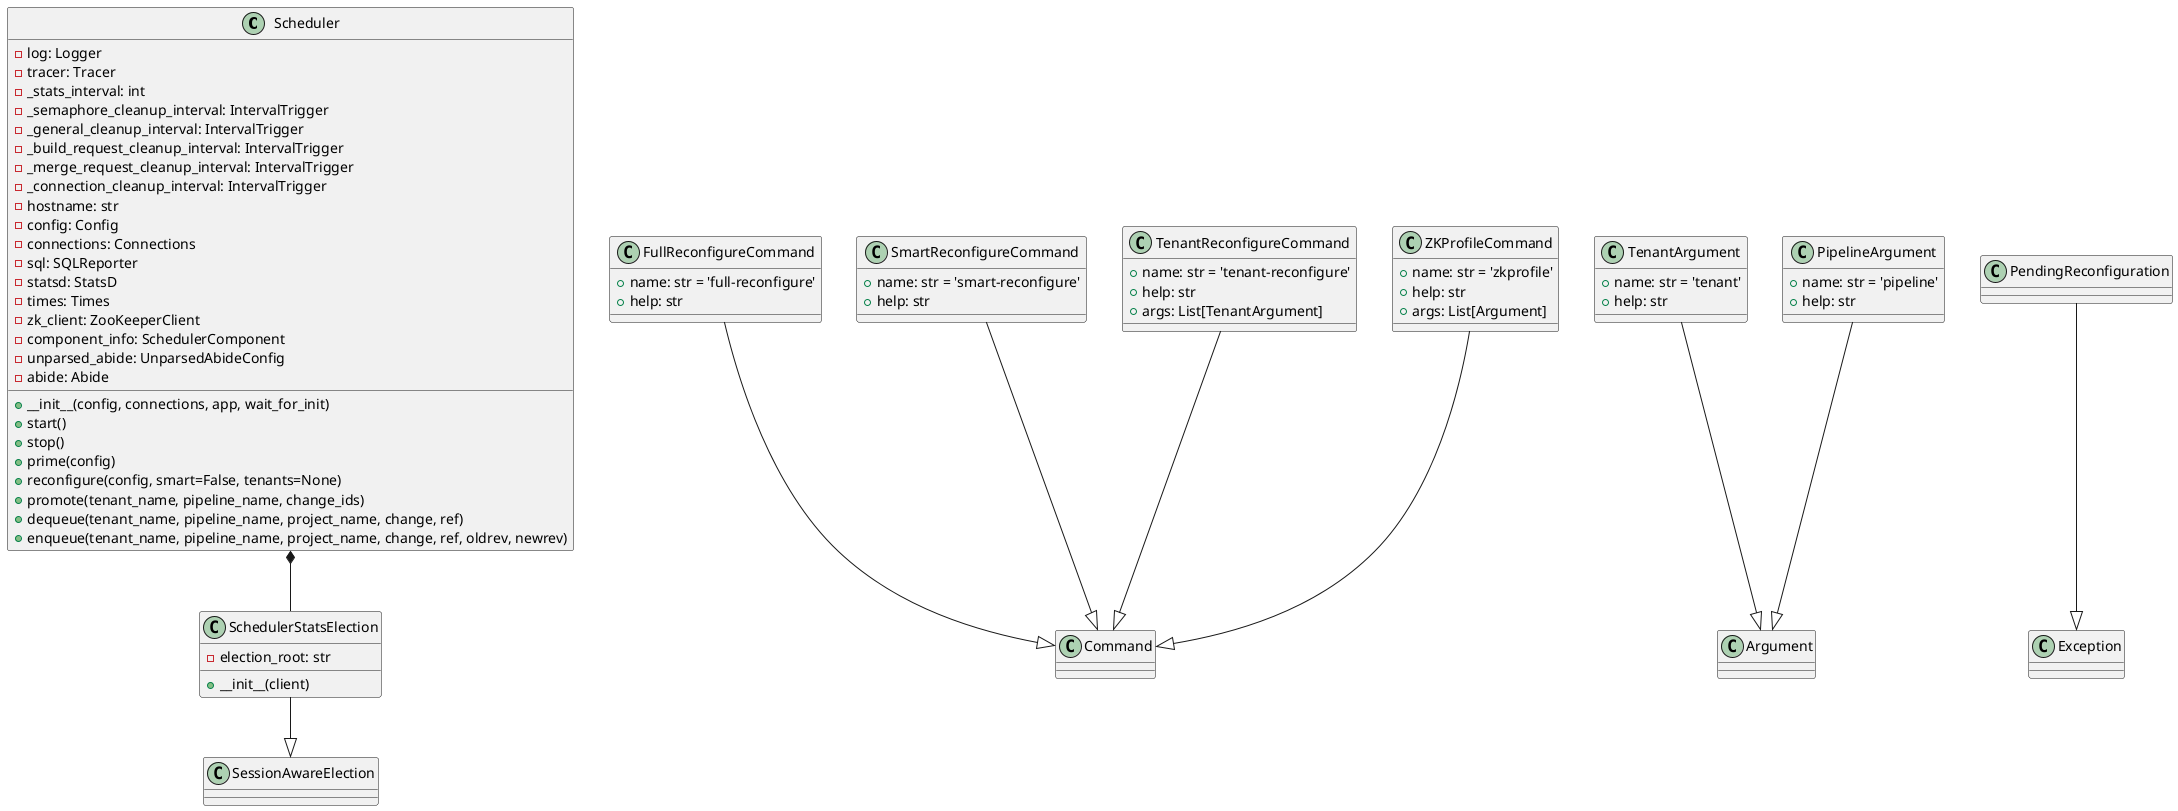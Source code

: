 @startuml

class Scheduler {
  - log: Logger
  - tracer: Tracer
  - _stats_interval: int
  - _semaphore_cleanup_interval: IntervalTrigger
  - _general_cleanup_interval: IntervalTrigger
  - _build_request_cleanup_interval: IntervalTrigger
  - _merge_request_cleanup_interval: IntervalTrigger
  - _connection_cleanup_interval: IntervalTrigger
  - hostname: str
  - config: Config
  - connections: Connections
  - sql: SQLReporter
  - statsd: StatsD
  - times: Times
  - zk_client: ZooKeeperClient
  - component_info: SchedulerComponent
  - unparsed_abide: UnparsedAbideConfig
  - abide: Abide
  + __init__(config, connections, app, wait_for_init)
  + start()
  + stop()
  + prime(config)
  + reconfigure(config, smart=False, tenants=None)
  + promote(tenant_name, pipeline_name, change_ids)
  + dequeue(tenant_name, pipeline_name, project_name, change, ref)
  + enqueue(tenant_name, pipeline_name, project_name, change, ref, oldrev, newrev)
}

class SchedulerStatsElection {
  - election_root: str
  + __init__(client)
}

class FullReconfigureCommand {
  + name: str = 'full-reconfigure'
  + help: str
}

class SmartReconfigureCommand {
  + name: str = 'smart-reconfigure' 
  + help: str
}

class TenantReconfigureCommand {
  + name: str = 'tenant-reconfigure'
  + help: str
  + args: List[TenantArgument]
}

class ZKProfileCommand {
  + name: str = 'zkprofile'
  + help: str
  + args: List[Argument]
}

class TenantArgument {
  + name: str = 'tenant'
  + help: str
}

class PipelineArgument {
  + name: str = 'pipeline'
  + help: str
}

class PendingReconfiguration {
}

' 继承关系
SchedulerStatsElection --|> SessionAwareElection
FullReconfigureCommand --|> Command
SmartReconfigureCommand --|> Command  
TenantReconfigureCommand --|> Command
ZKProfileCommand --|> Command
TenantArgument --|> Argument
PipelineArgument --|> Argument
PendingReconfiguration --|> Exception

' 关联关系
Scheduler *-- SchedulerStatsElection

@enduml